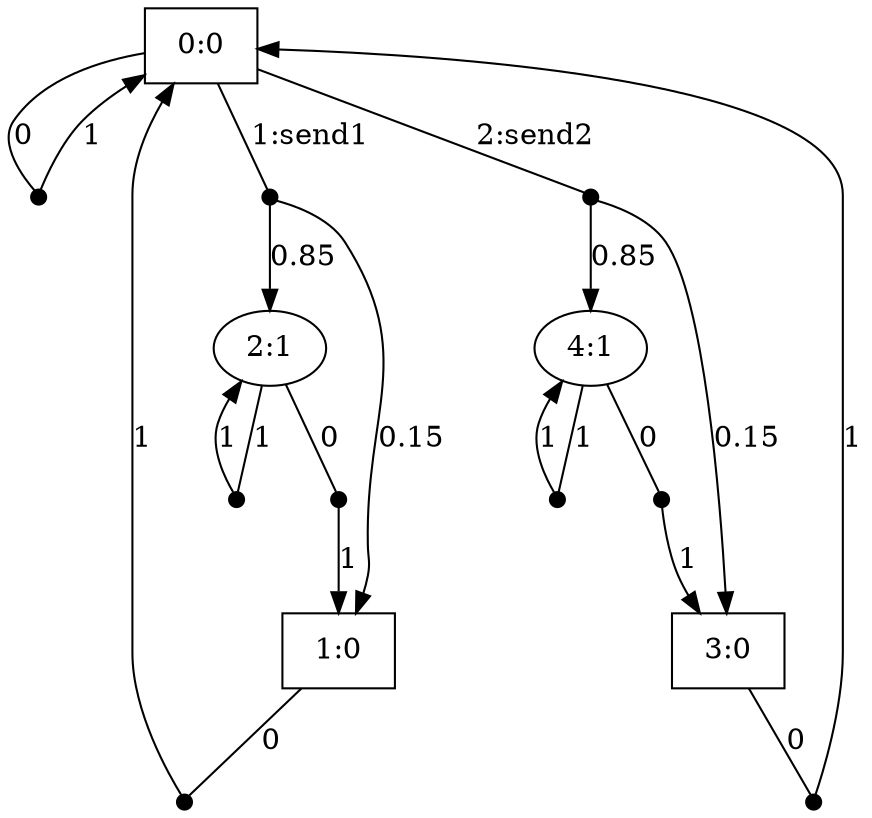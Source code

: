 digraph SMG {
node [label="",shape="box"];
0 [label="0:0"];
0 -> n0_0  [label="0",arrowhead="none"];
n0_0 [ shape=point,width=0.1,height=0.1,label="" ];
n0_0 -> 0 [label="1"];
0 -> n0_1  [label="1:send1",arrowhead="none"];
n0_1 [ shape=point,width=0.1,height=0.1,label="" ];
n0_1 -> 1 [label="0.15"];
n0_1 -> 2 [label="0.85"];
0 -> n0_2  [label="2:send2",arrowhead="none"];
n0_2 [ shape=point,width=0.1,height=0.1,label="" ];
n0_2 -> 3 [label="0.15"];
n0_2 -> 4 [label="0.85"];
1 [label="1:0"];
1 -> n1_0  [label="0",arrowhead="none"];
n1_0 [ shape=point,width=0.1,height=0.1,label="" ];
n1_0 -> 0 [label="1"];
2 [label="2:1",shape="oval"];
2 -> n2_0  [label="0",arrowhead="none"];
n2_0 [ shape=point,width=0.1,height=0.1,label="" ];
n2_0 -> 1 [label="1"];
2 -> n2_1  [label="1",arrowhead="none"];
n2_1 [ shape=point,width=0.1,height=0.1,label="" ];
n2_1 -> 2 [label="1"];
3 [label="3:0"];
3 -> n3_0  [label="0",arrowhead="none"];
n3_0 [ shape=point,width=0.1,height=0.1,label="" ];
n3_0 -> 0 [label="1"];
4 [label="4:1",shape="oval"];
4 -> n4_0  [label="0",arrowhead="none"];
n4_0 [ shape=point,width=0.1,height=0.1,label="" ];
n4_0 -> 3 [label="1"];
4 -> n4_1  [label="1",arrowhead="none"];
n4_1 [ shape=point,width=0.1,height=0.1,label="" ];
n4_1 -> 4 [label="1"];
}
